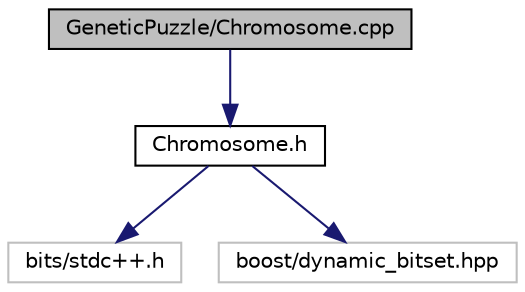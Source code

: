 digraph "GeneticPuzzle/Chromosome.cpp"
{
 // LATEX_PDF_SIZE
  edge [fontname="Helvetica",fontsize="10",labelfontname="Helvetica",labelfontsize="10"];
  node [fontname="Helvetica",fontsize="10",shape=record];
  Node1 [label="GeneticPuzzle/Chromosome.cpp",height=0.2,width=0.4,color="black", fillcolor="grey75", style="filled", fontcolor="black",tooltip=" "];
  Node1 -> Node2 [color="midnightblue",fontsize="10",style="solid"];
  Node2 [label="Chromosome.h",height=0.2,width=0.4,color="black", fillcolor="white", style="filled",URL="$Chromosome_8h.html",tooltip=" "];
  Node2 -> Node3 [color="midnightblue",fontsize="10",style="solid"];
  Node3 [label="bits/stdc++.h",height=0.2,width=0.4,color="grey75", fillcolor="white", style="filled",tooltip=" "];
  Node2 -> Node4 [color="midnightblue",fontsize="10",style="solid"];
  Node4 [label="boost/dynamic_bitset.hpp",height=0.2,width=0.4,color="grey75", fillcolor="white", style="filled",tooltip=" "];
}

